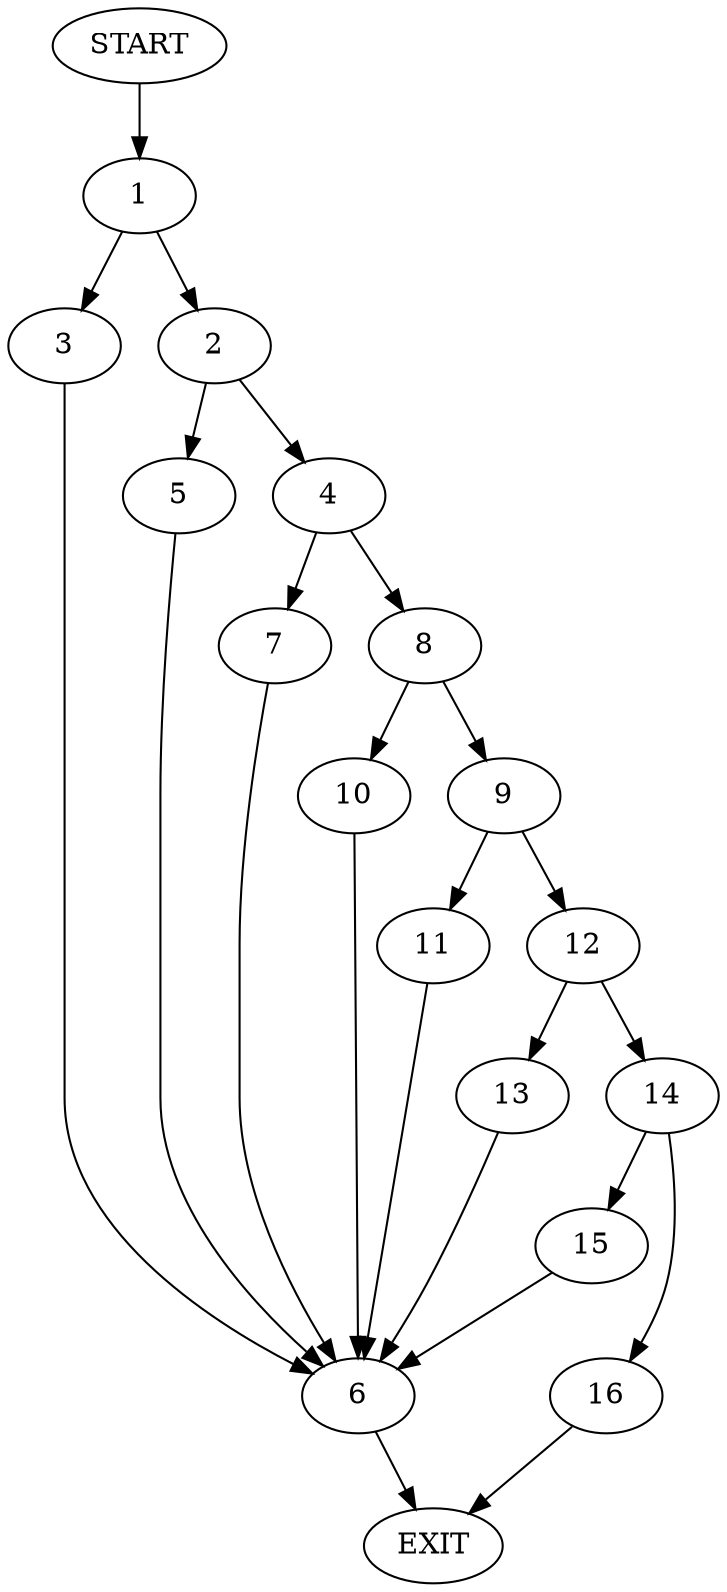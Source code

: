 digraph {
0 [label="START"]
17 [label="EXIT"]
0 -> 1
1 -> 2
1 -> 3
2 -> 4
2 -> 5
3 -> 6
6 -> 17
4 -> 7
4 -> 8
5 -> 6
8 -> 9
8 -> 10
7 -> 6
10 -> 6
9 -> 11
9 -> 12
12 -> 13
12 -> 14
11 -> 6
14 -> 15
14 -> 16
13 -> 6
16 -> 17
15 -> 6
}
